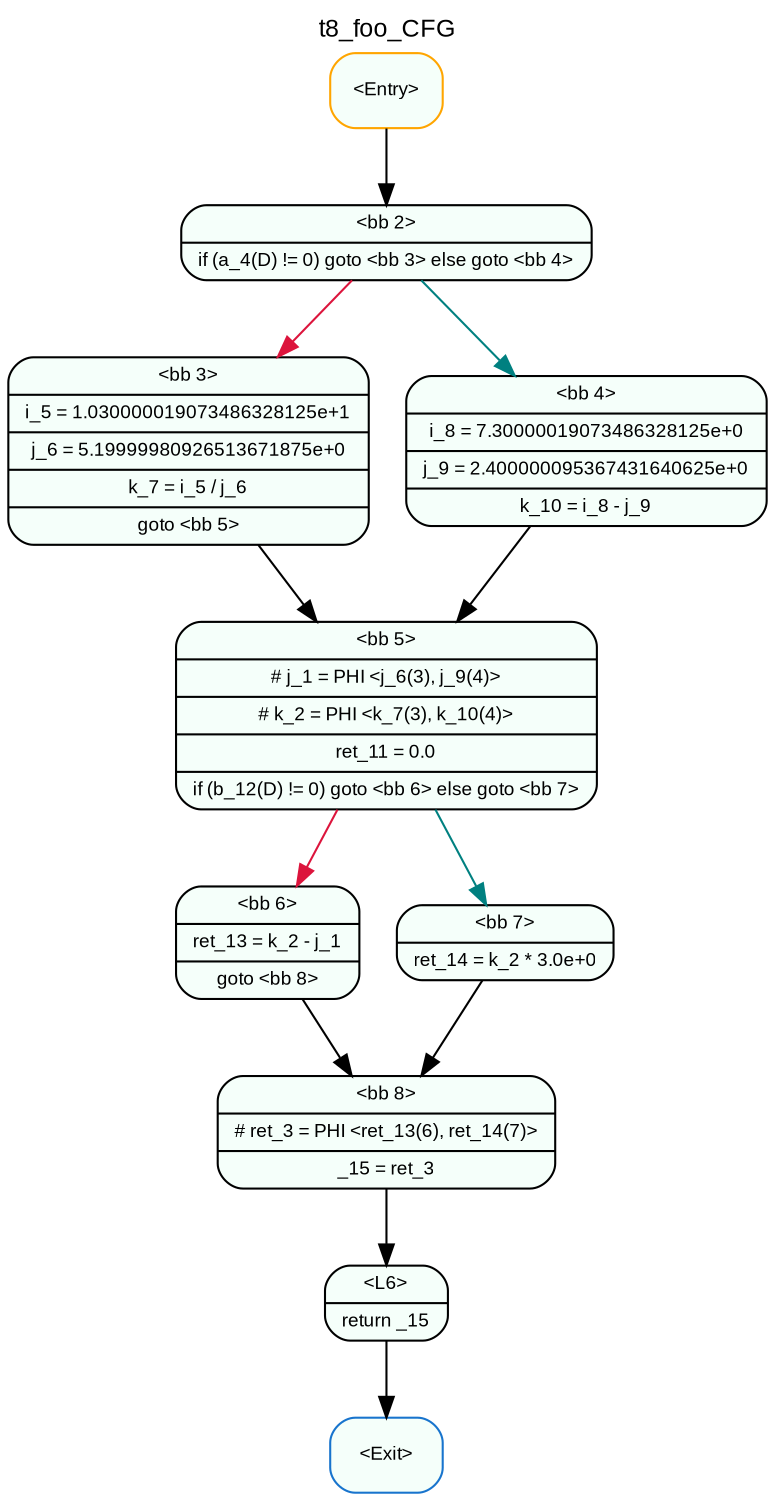 digraph t8_foo_CFG { 
	label=t8_foo_CFG
	center=true
	labelloc=top
	fontname=Arial
	fontsize=12
	edge[fontname=Arial, fontsize=10]
	node[fontname=Arial, fontsize=9]

		Node_0 -> Node_1 [color=black]
		Node_1 -> Node_2 [color=crimson]
		Node_2 -> Node_3 [color=black]
		Node_3 -> Node_4 [color=crimson]
		Node_4 -> Node_5 [color=black]
		Node_5 -> Node_6 [color=black]
		Node_6 -> Node_7 [color=black]
		Node_3 -> Node_8 [color=teal]
		Node_8 -> Node_5 [color=black]
		Node_1 -> Node_9 [color=teal]
		Node_9 -> Node_3 [color=black]

	Node_1 [fillcolor=mintcream, color=black, shape=Mrecord, style=filled, label="{ \<bb 2\>|if (a_4(D) != 0) goto \<bb 3\> else goto \<bb 4\> }"]
	Node_2 [fillcolor=mintcream, color=black, shape=Mrecord, style=filled, label="{ \<bb 3\>|i_5 = 1.030000019073486328125e+1|j_6 = 5.19999980926513671875e+0|k_7 = i_5 / j_6|goto \<bb 5\> }"]
	Node_3 [fillcolor=mintcream, color=black, shape=Mrecord, style=filled, label="{ \<bb 5\>|# j_1 = PHI \<j_6(3), j_9(4)\>|# k_2 = PHI \<k_7(3), k_10(4)\>|ret_11 = 0.0|if (b_12(D) != 0) goto \<bb 6\> else goto \<bb 7\> }"]
	Node_6 [fillcolor=mintcream, color=black, shape=Mrecord, style=filled, label="{ \<L6\>|return _15 }"]
	Node_9 [fillcolor=mintcream, color=black, shape=Mrecord, style=filled, label="{ \<bb 4\>|i_8 = 7.30000019073486328125e+0|j_9 = 2.400000095367431640625e+0|k_10 = i_8 - j_9 }"]
	Node_0 [fillcolor=mintcream, color=orange, shape=Mrecord, style=filled, label="{ \<Entry\> }"]
	Node_7 [fillcolor=mintcream, color=dodgerblue3, shape=Mrecord, style=filled, label="{ \<Exit\> }"]
	Node_5 [fillcolor=mintcream, color=black, shape=Mrecord, style=filled, label="{ \<bb 8\>|# ret_3 = PHI \<ret_13(6), ret_14(7)\>|_15 = ret_3 }"]
	Node_4 [fillcolor=mintcream, color=black, shape=Mrecord, style=filled, label="{ \<bb 6\>|ret_13 = k_2 - j_1|goto \<bb 8\> }"]
	Node_8 [fillcolor=mintcream, color=black, shape=Mrecord, style=filled, label="{ \<bb 7\>|ret_14 = k_2 * 3.0e+0 }"]
}
